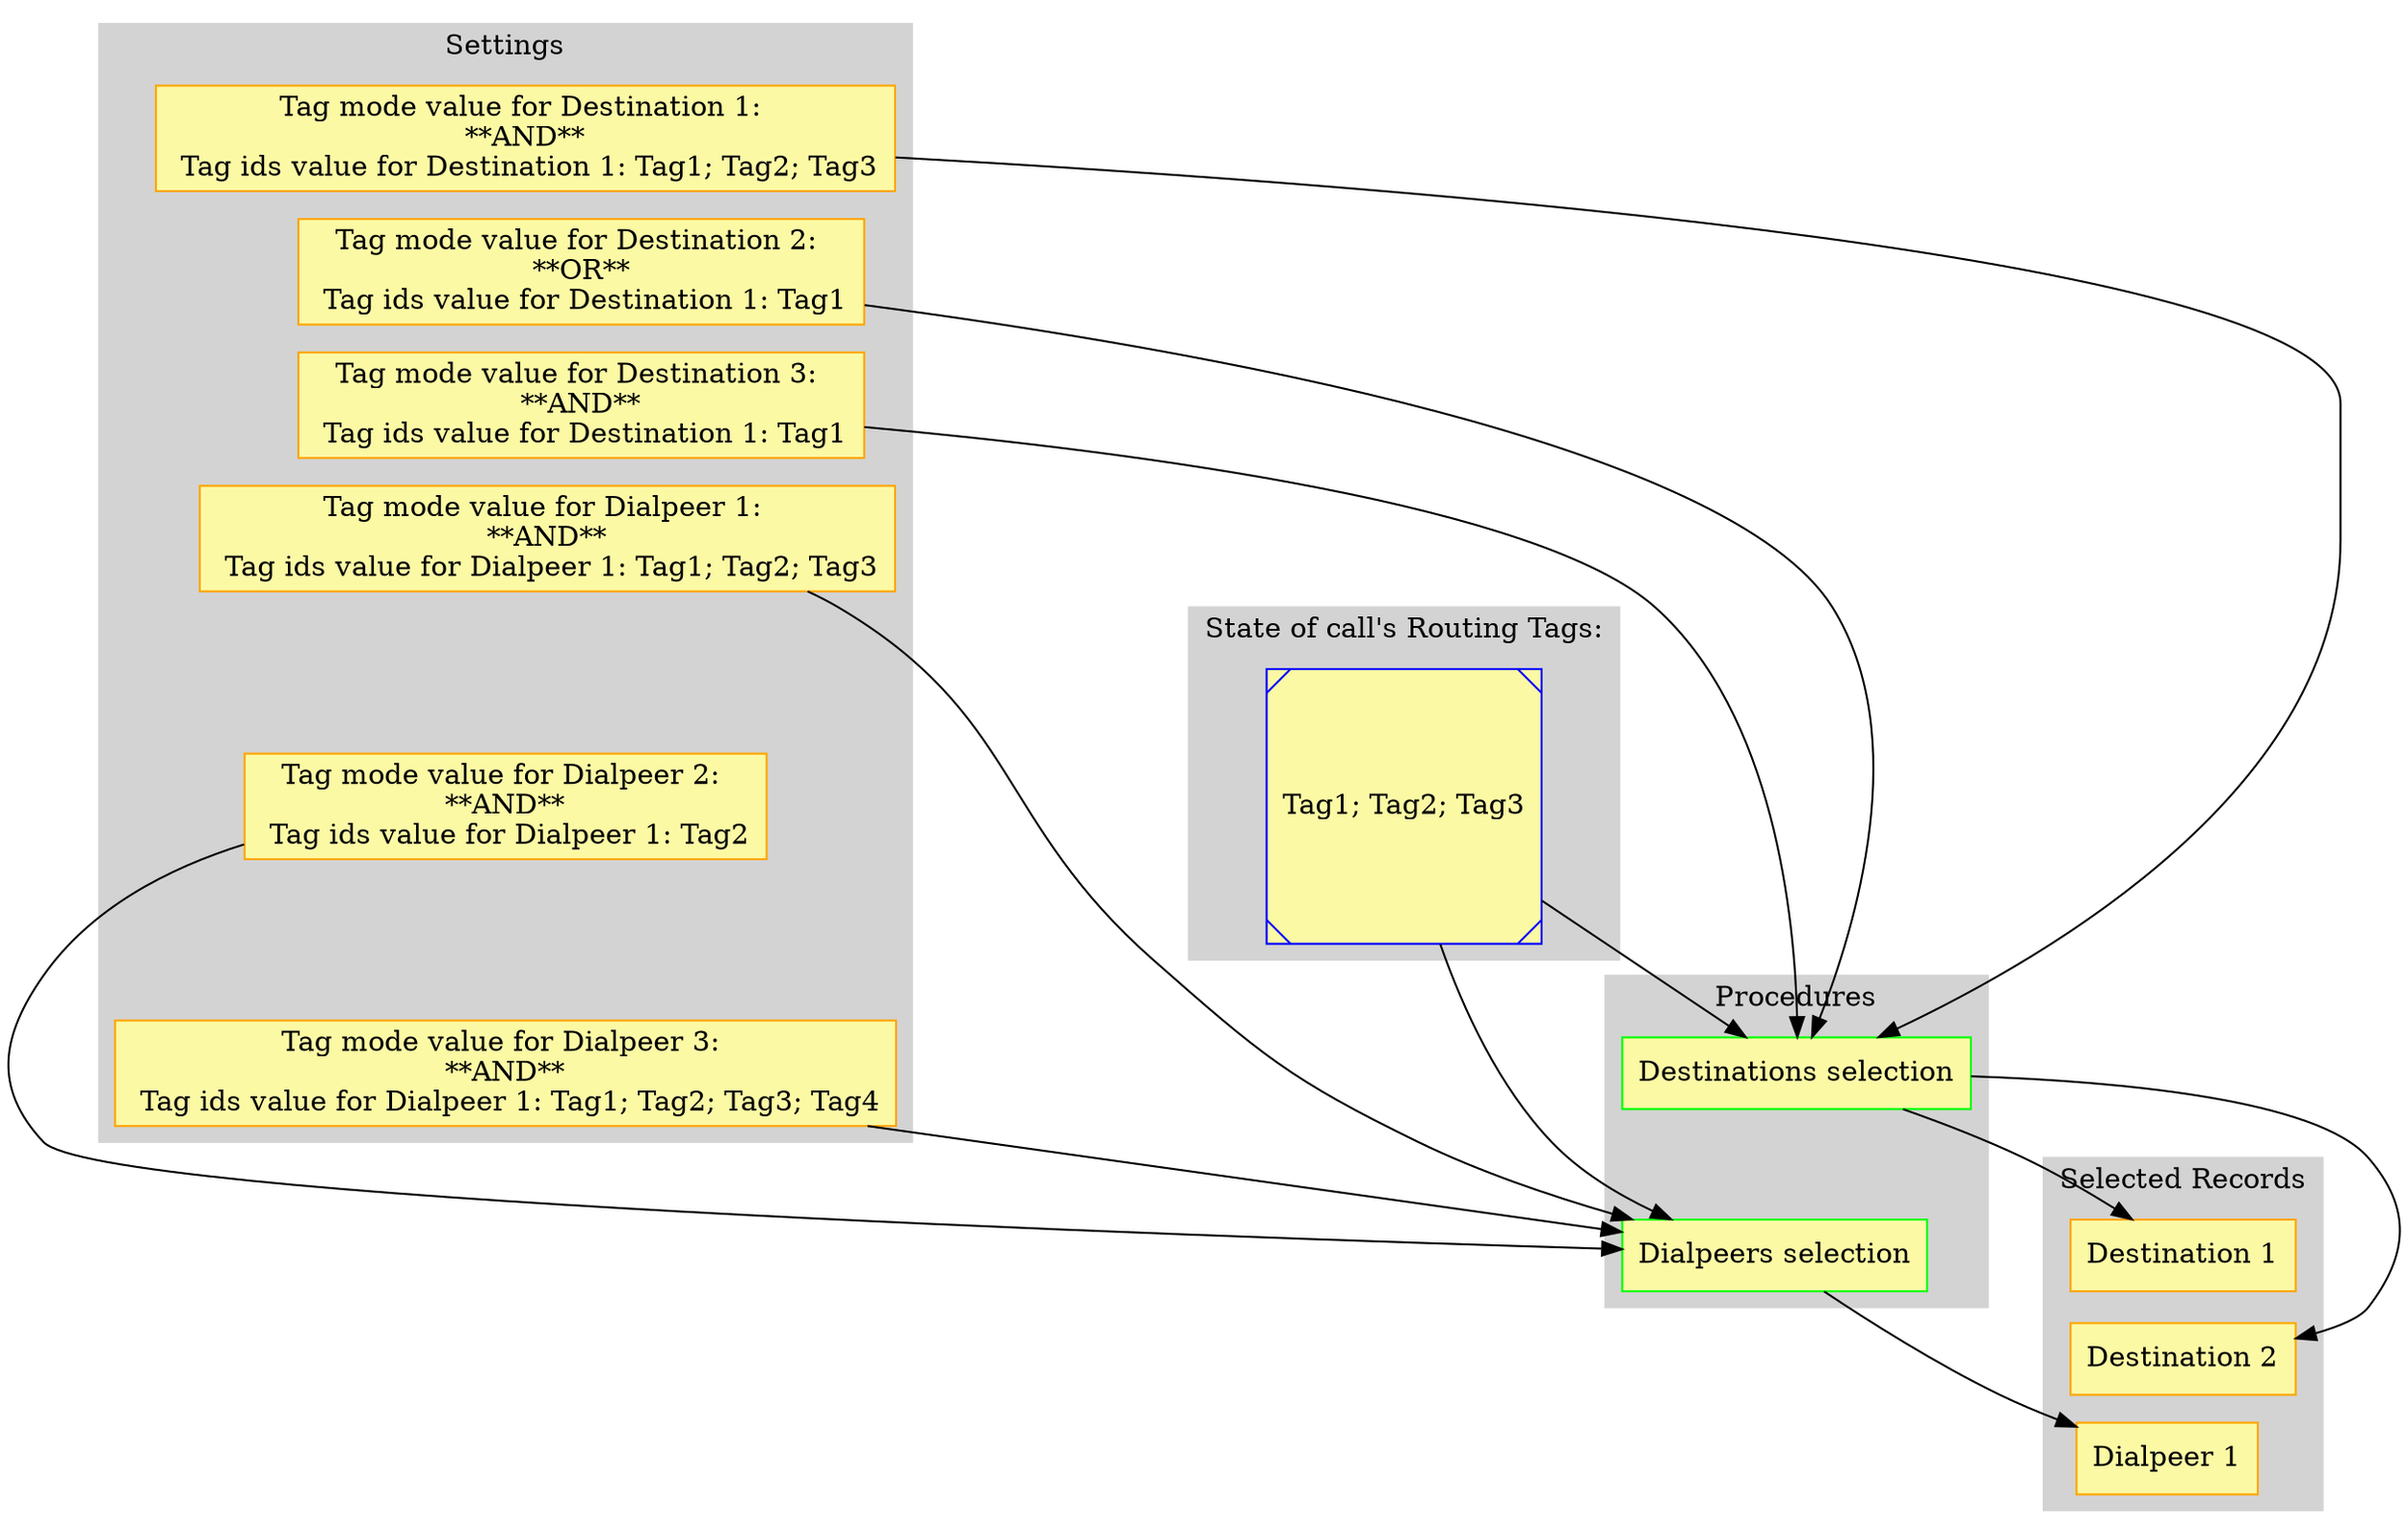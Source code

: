 digraph General {

    node [style=filled; fillcolor="#FCF9A5"];
    graph [nodesep=1, ranksep=0.2, mindist=0.5];

    subgraph cluster_RT1 {
        style=filled;
        color=lightgrey;
        node [style=filled,color=blue];

        rt_1_1 [label = "Tag1; Tag2; Tag3"; shape=Msquare; sides=4];

        label = "State of call's Routing Tags:";
    }

    subgraph cluster_Procedure1 {
        style=filled;
        color=lightgrey;
        node [style=filled,color=green];

        p_1_1 [label = "Destinations selection"; shape=box; sides=4];
        p_1_2 [label = "Dialpeers selection"; shape=box; sides=4];

        p_1_1 -> p_1_2 [style=invis];

        label = "Procedures";
    }


    subgraph cluster_Settings1 {
        style=filled;
        color=lightgrey;
        node [style=filled,color=orange];

        s_1_1 [label = "Tag mode value for Destination 1: \n **AND** \n Tag ids value for Destination 1: Tag1; Tag2; Tag3"; shape=box; sides=4];
        s_1_2 [label = "Tag mode value for Destination 2: \n **OR** \n Tag ids value for Destination 1: Tag1"; shape=box; sides=4];
        s_1_3 [label = "Tag mode value for Destination 3: \n **AND** \n Tag ids value for Destination 1: Tag1"; shape=box; sides=4];

        s_1_4 [label = "Tag mode value for Dialpeer 1: \n **AND** \n Tag ids value for Dialpeer 1: Tag1; Tag2; Tag3"; shape=box; sides=4];
        s_1_5 [label = "Tag mode value for Dialpeer 2: \n **AND** \n Tag ids value for Dialpeer 1: Tag2"; shape=box; sides=4];
        s_1_6 [label = "Tag mode value for Dialpeer 3: \n **AND** \n Tag ids value for Dialpeer 1: Tag1; Tag2; Tag3; Tag4"; shape=box; sides=4];


        s_1_1 -> s_1_2 [style=invis];
        s_1_2 -> s_1_3 [style=invis];
        s_1_3 -> s_1_4 [style=invis];
        s_1_4 -> s_1_5 [style=invis];
        s_1_5 -> s_1_6 [style=invis];

        label = "Settings";
    }

    subgraph cluster_Selected1 {
        style=filled;
        color=lightgrey;
        node [style=filled,color=orange];

        sl_1_1 [label = "Destination 1"; shape=box; sides=4];
        sl_1_2 [label = "Destination 2"; shape=box; sides=4];

        sl_1_4 [label = "Dialpeer 1"; shape=box; sides=4];


        sl_1_1 -> sl_1_2 [style=invis];
        sl_1_2 -> sl_1_4 [style=invis];

        label = "Selected Records";
    }



    rt_1_1 -> p_1_1;
    rt_1_1 -> p_1_2;

    s_1_1 -> p_1_1;
    s_1_2 -> p_1_1;
    s_1_3 -> p_1_1;

    s_1_4 -> p_1_2;
    s_1_5 -> p_1_2;
    s_1_6 -> p_1_2;

    p_1_1 -> sl_1_1;
    p_1_1 -> sl_1_2;

    p_1_2 -> sl_1_4;


}